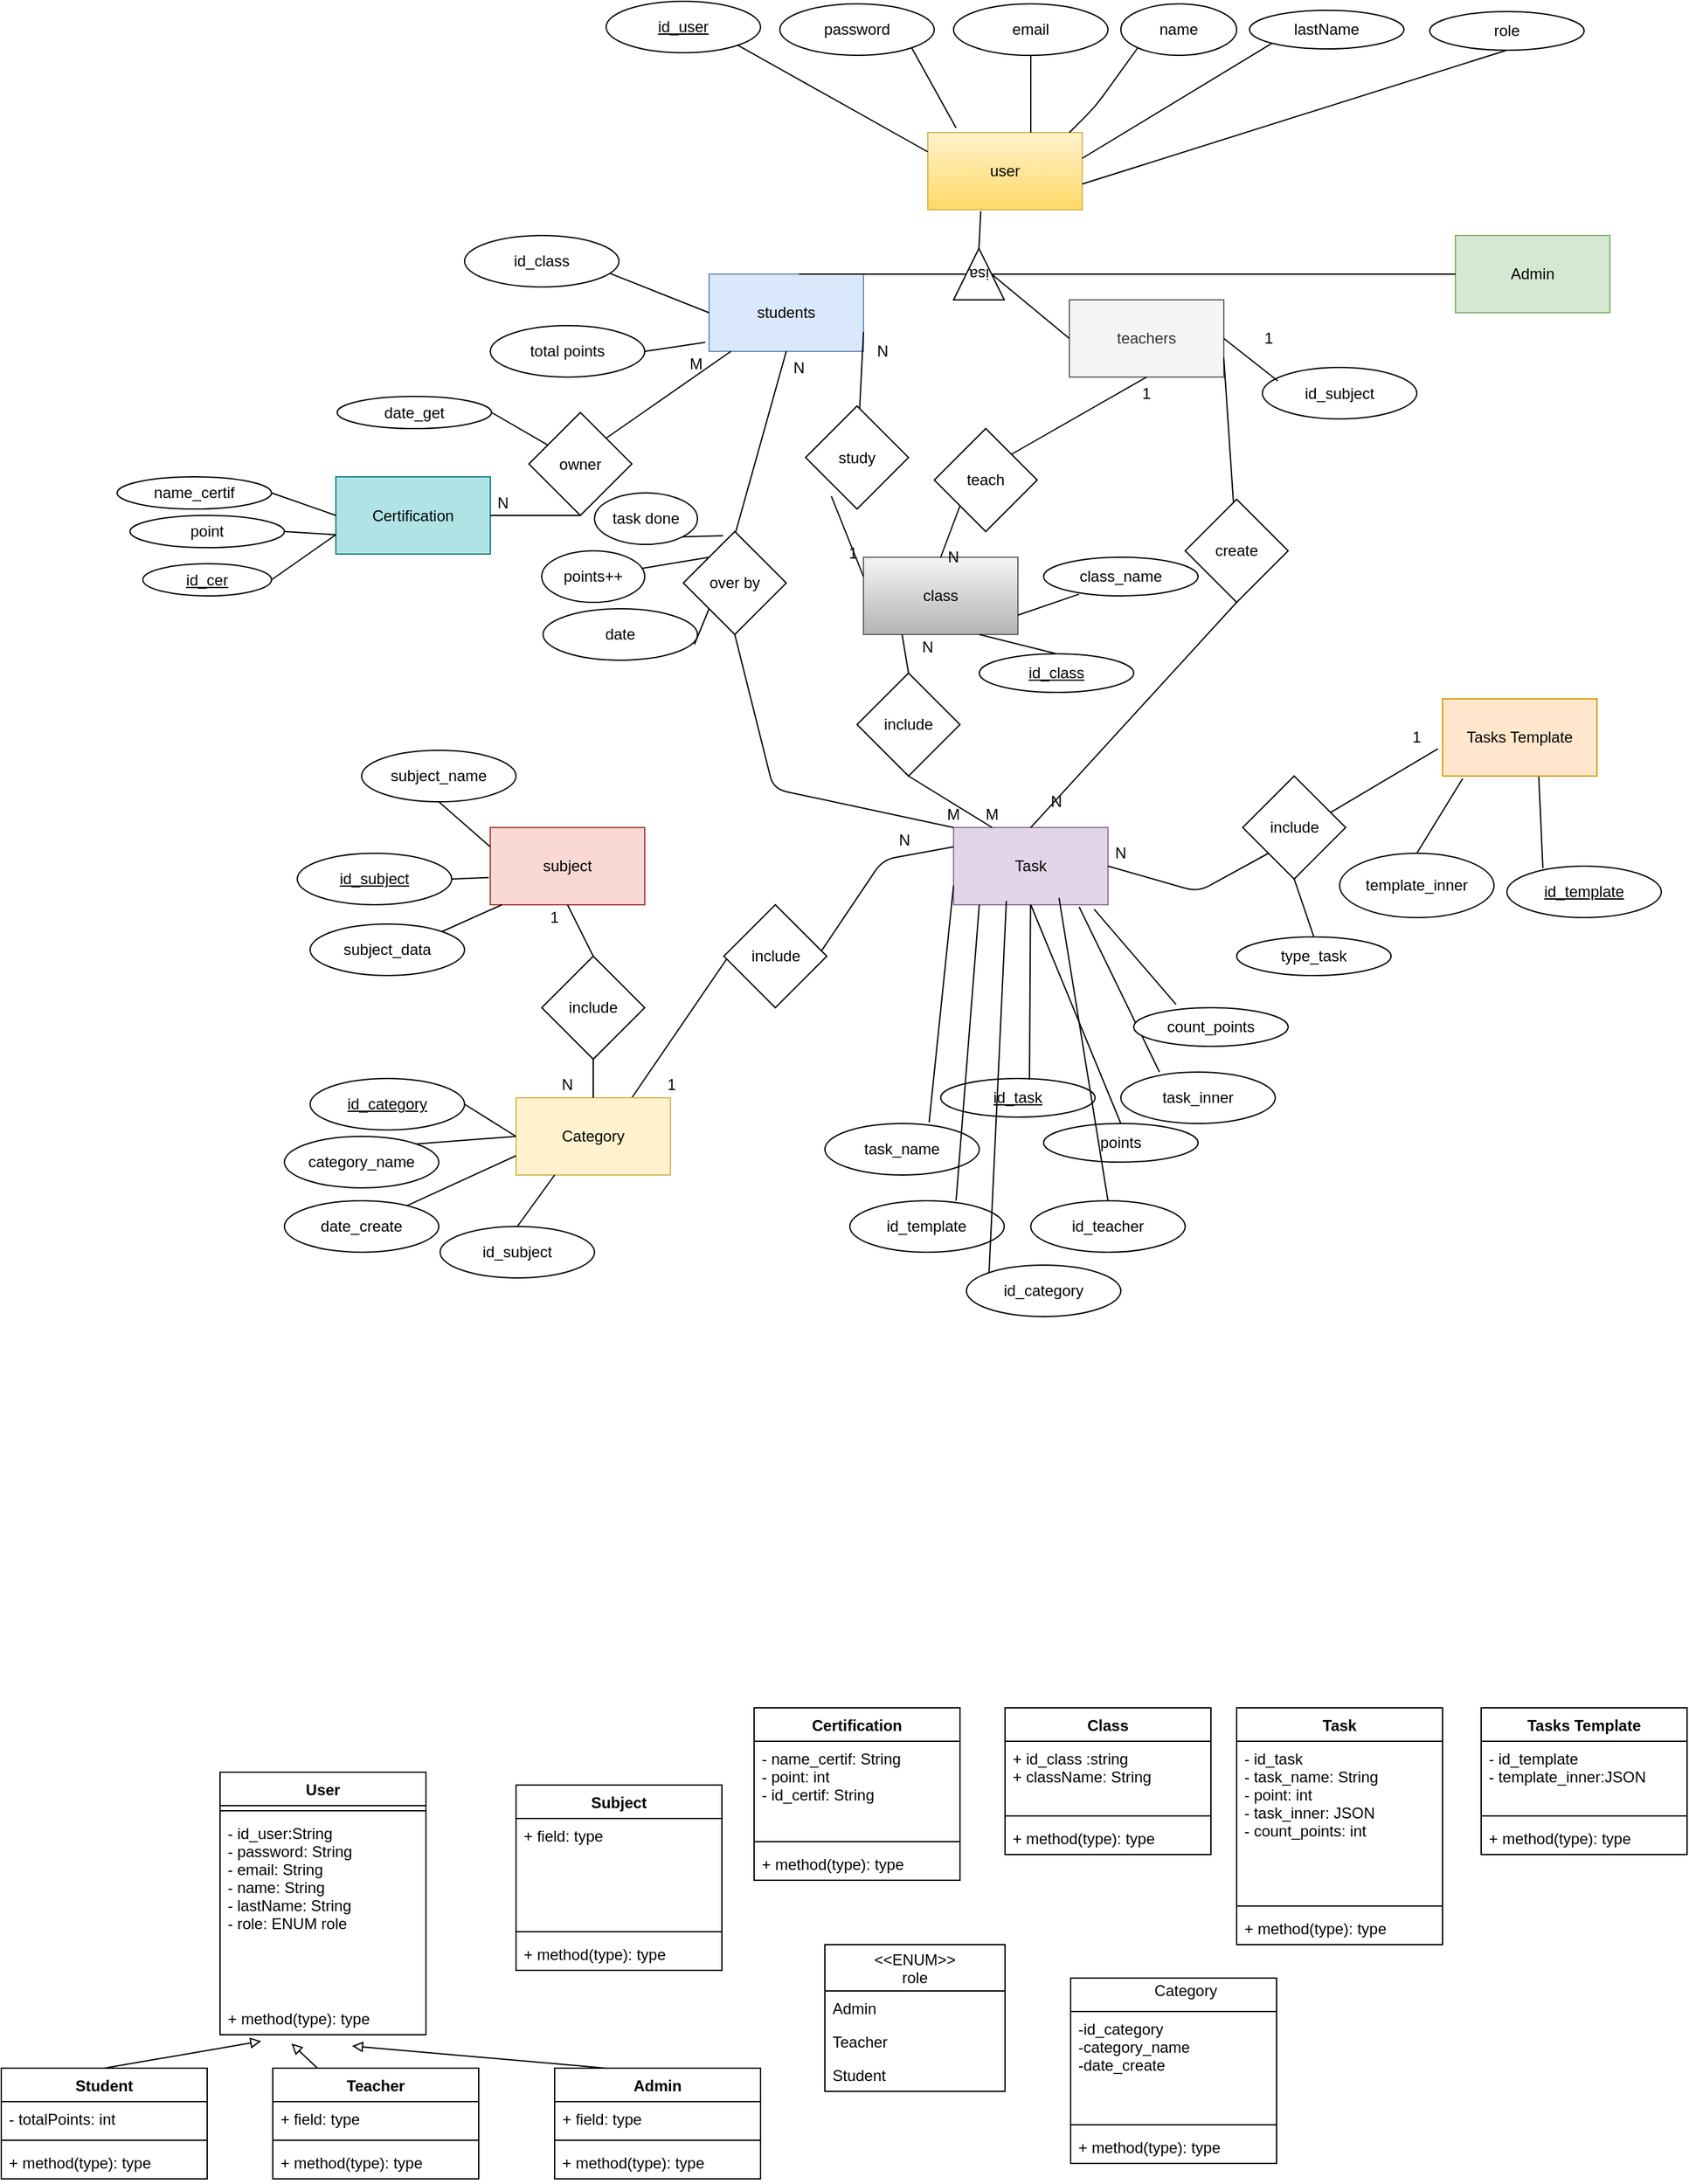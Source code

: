 <mxfile version="13.9.9" type="device"><diagram id="citroUXU-4qU1QGH6VNC" name="Page-1"><mxGraphModel dx="3066" dy="2196" grid="1" gridSize="10" guides="1" tooltips="1" connect="1" arrows="1" fold="1" page="1" pageScale="1" pageWidth="850" pageHeight="1100" math="0" shadow="0"><root><mxCell id="0"/><mxCell id="1" parent="0"/><mxCell id="E-Z7uhnKC5ZNdKr7z4lT-2" value="students" style="rounded=0;whiteSpace=wrap;html=1;fillColor=#dae8fc;strokeColor=#6c8ebf;" parent="1" vertex="1"><mxGeometry x="310" y="170" width="120" height="60" as="geometry"/></mxCell><mxCell id="E-Z7uhnKC5ZNdKr7z4lT-3" value="teachers" style="rounded=0;whiteSpace=wrap;html=1;fillColor=#f5f5f5;strokeColor=#666666;fontColor=#333333;" parent="1" vertex="1"><mxGeometry x="590" y="190" width="120" height="60" as="geometry"/></mxCell><mxCell id="E-Z7uhnKC5ZNdKr7z4lT-5" value="&lt;p style=&quot;margin: 0in ; font-family: &amp;#34;calibri&amp;#34; ; font-size: 12.0pt&quot;&gt;&lt;br&gt;&lt;/p&gt;" style="text;whiteSpace=wrap;html=1;" parent="1" vertex="1"><mxGeometry x="51" y="110" width="90" height="30" as="geometry"/></mxCell><mxCell id="E-Z7uhnKC5ZNdKr7z4lT-6" value="id_user" style="ellipse;whiteSpace=wrap;html=1;fontStyle=4;verticalAlign=middle;" parent="1" vertex="1"><mxGeometry x="230" y="-42" width="120" height="40" as="geometry"/></mxCell><mxCell id="E-Z7uhnKC5ZNdKr7z4lT-7" value="password" style="ellipse;whiteSpace=wrap;html=1;" parent="1" vertex="1"><mxGeometry x="365" y="-40" width="120" height="40" as="geometry"/></mxCell><mxCell id="E-Z7uhnKC5ZNdKr7z4lT-8" value="email" style="ellipse;whiteSpace=wrap;html=1;" parent="1" vertex="1"><mxGeometry x="500" y="-40" width="120" height="40" as="geometry"/></mxCell><mxCell id="E-Z7uhnKC5ZNdKr7z4lT-10" value="lastName" style="ellipse;whiteSpace=wrap;html=1;" parent="1" vertex="1"><mxGeometry x="730" y="-35" width="120" height="30" as="geometry"/></mxCell><mxCell id="E-Z7uhnKC5ZNdKr7z4lT-11" value="name" style="ellipse;whiteSpace=wrap;html=1;" parent="1" vertex="1"><mxGeometry x="630" y="-40" width="90" height="40" as="geometry"/></mxCell><mxCell id="E-Z7uhnKC5ZNdKr7z4lT-18" value="user" style="rounded=0;whiteSpace=wrap;html=1;gradientColor=#ffd966;fillColor=#fff2cc;strokeColor=#d6b656;" parent="1" vertex="1"><mxGeometry x="480" y="60" width="120" height="60" as="geometry"/></mxCell><mxCell id="E-Z7uhnKC5ZNdKr7z4lT-19" value="isa" style="triangle;whiteSpace=wrap;html=1;rotation=-180;direction=south;" parent="1" vertex="1"><mxGeometry x="500" y="150" width="39.4" height="40" as="geometry"/></mxCell><mxCell id="E-Z7uhnKC5ZNdKr7z4lT-20" value="" style="endArrow=none;html=1;exitX=1;exitY=0.5;exitDx=0;exitDy=0;entryX=0.343;entryY=1.02;entryDx=0;entryDy=0;entryPerimeter=0;" parent="1" source="E-Z7uhnKC5ZNdKr7z4lT-19" target="E-Z7uhnKC5ZNdKr7z4lT-18" edge="1"><mxGeometry width="50" height="50" relative="1" as="geometry"><mxPoint x="340" y="90" as="sourcePoint"/><mxPoint x="510" y="130" as="targetPoint"/><Array as="points"/></mxGeometry></mxCell><mxCell id="E-Z7uhnKC5ZNdKr7z4lT-21" value="" style="endArrow=none;html=1;exitX=0.583;exitY=0;exitDx=0;exitDy=0;exitPerimeter=0;" parent="1" source="E-Z7uhnKC5ZNdKr7z4lT-2" target="E-Z7uhnKC5ZNdKr7z4lT-19" edge="1"><mxGeometry width="50" height="50" relative="1" as="geometry"><mxPoint x="260" y="130" as="sourcePoint"/><mxPoint x="430" y="50" as="targetPoint"/></mxGeometry></mxCell><mxCell id="E-Z7uhnKC5ZNdKr7z4lT-22" value="Task" style="rounded=0;whiteSpace=wrap;html=1;fillColor=#e1d5e7;strokeColor=#9673a6;" parent="1" vertex="1"><mxGeometry x="500" y="600" width="120" height="60" as="geometry"/></mxCell><mxCell id="E-Z7uhnKC5ZNdKr7z4lT-23" value="id_task&lt;span style=&quot;color: rgba(0 , 0 , 0 , 0) ; font-family: monospace ; font-size: 0px&quot;&gt;%3CmxGraphModel%3E%3Croot%3E%3CmxCell%20id%3D%220%22%2F%3E%3CmxCell%20id%3D%221%22%20parent%3D%220%22%2F%3E%3CmxCell%20id%3D%222%22%20value%3D%22id_student%22%20style%3D%22ellipse%3BwhiteSpace%3Dwrap%3Bhtml%3D1%3B%22%20vertex%3D%221%22%20parent%3D%221%22%3E%3CmxGeometry%20x%3D%2221%22%20y%3D%22120%22%20width%3D%22120%22%20height%3D%2240%22%20as%3D%22geometry%22%2F%3E%3C%2FmxCell%3E%3C%2Froot%3E%3C%2FmxGraphModel%3E&lt;/span&gt;&lt;span style=&quot;color: rgba(0 , 0 , 0 , 0) ; font-family: monospace ; font-size: 0px&quot;&gt;%3CmxGraphModel%3E%3Croot%3E%3CmxCell%20id%3D%220%22%2F%3E%3CmxCell%20id%3D%221%22%20parent%3D%220%22%2F%3E%3CmxCell%20id%3D%222%22%20value%3D%22id_student%22%20style%3D%22ellipse%3BwhiteSpace%3Dwrap%3Bhtml%3D1%3B%22%20vertex%3D%221%22%20parent%3D%221%22%3E%3CmxGeometry%20x%3D%2221%22%20y%3D%22120%22%20width%3D%22120%22%20height%3D%2240%22%20as%3D%22geometry%22%2F%3E%3C%2FmxCell%3E%3C%2Froot%3E%3C%2FmxGraphModel%3E&lt;/span&gt;&lt;span style=&quot;color: rgba(0 , 0 , 0 , 0) ; font-family: monospace ; font-size: 0px&quot;&gt;%3CmxGraphModel%3E%3Croot%3E%3CmxCell%20id%3D%220%22%2F%3E%3CmxCell%20id%3D%221%22%20parent%3D%220%22%2F%3E%3CmxCell%20id%3D%222%22%20value%3D%22id_student%22%20style%3D%22ellipse%3BwhiteSpace%3Dwrap%3Bhtml%3D1%3B%22%20vertex%3D%221%22%20parent%3D%221%22%3E%3CmxGeometry%20x%3D%2221%22%20y%3D%22120%22%20width%3D%22120%22%20height%3D%2240%22%20as%3D%22geometry%22%2F%3E%3C%2FmxCell%3E%3C%2Froot%3E%3C%2FmxGraphModel%3E&lt;/span&gt;" style="ellipse;whiteSpace=wrap;html=1;fontStyle=4" parent="1" vertex="1"><mxGeometry x="490" y="795" width="120" height="30" as="geometry"/></mxCell><mxCell id="E-Z7uhnKC5ZNdKr7z4lT-24" value="task_name" style="ellipse;whiteSpace=wrap;html=1;" parent="1" vertex="1"><mxGeometry x="400" y="830" width="120" height="40" as="geometry"/></mxCell><mxCell id="E-Z7uhnKC5ZNdKr7z4lT-25" value="task_inner" style="ellipse;whiteSpace=wrap;html=1;" parent="1" vertex="1"><mxGeometry x="630" y="790" width="120" height="40" as="geometry"/></mxCell><mxCell id="E-Z7uhnKC5ZNdKr7z4lT-27" value="Tasks Template" style="rounded=0;whiteSpace=wrap;html=1;fillColor=#ffe6cc;strokeColor=#d79b00;" parent="1" vertex="1"><mxGeometry x="880" y="500" width="120" height="60" as="geometry"/></mxCell><mxCell id="E-Z7uhnKC5ZNdKr7z4lT-28" value="id_template" style="ellipse;whiteSpace=wrap;html=1;fontStyle=4" parent="1" vertex="1"><mxGeometry x="930" y="630" width="120" height="40" as="geometry"/></mxCell><mxCell id="E-Z7uhnKC5ZNdKr7z4lT-36" value="template_inner" style="ellipse;whiteSpace=wrap;html=1;" parent="1" vertex="1"><mxGeometry x="800" y="620" width="120" height="50" as="geometry"/></mxCell><mxCell id="E-Z7uhnKC5ZNdKr7z4lT-39" value="subject" style="rounded=0;whiteSpace=wrap;html=1;fillColor=#fad9d5;strokeColor=#ae4132;" parent="1" vertex="1"><mxGeometry x="140" y="600" width="120" height="60" as="geometry"/></mxCell><mxCell id="E-Z7uhnKC5ZNdKr7z4lT-40" value="id_subject" style="ellipse;whiteSpace=wrap;html=1;fontStyle=4" parent="1" vertex="1"><mxGeometry x="-10" y="620" width="120" height="40" as="geometry"/></mxCell><mxCell id="E-Z7uhnKC5ZNdKr7z4lT-41" value="subject_name" style="ellipse;whiteSpace=wrap;html=1;" parent="1" vertex="1"><mxGeometry x="40" y="540" width="120" height="40" as="geometry"/></mxCell><mxCell id="E-Z7uhnKC5ZNdKr7z4lT-43" value="total points" style="ellipse;whiteSpace=wrap;html=1;" parent="1" vertex="1"><mxGeometry x="140" y="210" width="120" height="40" as="geometry"/></mxCell><mxCell id="E-Z7uhnKC5ZNdKr7z4lT-45" value="Admin" style="rounded=0;whiteSpace=wrap;html=1;fillColor=#d5e8d4;strokeColor=#82b366;" parent="1" vertex="1"><mxGeometry x="890" y="140" width="120" height="60" as="geometry"/></mxCell><mxCell id="E-Z7uhnKC5ZNdKr7z4lT-46" value="Certification" style="rounded=0;whiteSpace=wrap;html=1;fillColor=#b0e3e6;strokeColor=#0e8088;" parent="1" vertex="1"><mxGeometry x="20" y="327.5" width="120" height="60" as="geometry"/></mxCell><mxCell id="E-Z7uhnKC5ZNdKr7z4lT-65" value="class" style="rounded=0;whiteSpace=wrap;html=1;gradientColor=#b3b3b3;fillColor=#f5f5f5;strokeColor=#666666;" parent="1" vertex="1"><mxGeometry x="430" y="390" width="120" height="60" as="geometry"/></mxCell><mxCell id="E-Z7uhnKC5ZNdKr7z4lT-66" value="&lt;u&gt;id_class&lt;/u&gt;" style="ellipse;whiteSpace=wrap;html=1;" parent="1" vertex="1"><mxGeometry x="520" y="465" width="120" height="30" as="geometry"/></mxCell><mxCell id="E-Z7uhnKC5ZNdKr7z4lT-67" value="class_name" style="ellipse;whiteSpace=wrap;html=1;" parent="1" vertex="1"><mxGeometry x="570" y="390" width="120" height="30" as="geometry"/></mxCell><mxCell id="E-Z7uhnKC5ZNdKr7z4lT-68" value="type_task" style="ellipse;whiteSpace=wrap;html=1;" parent="1" vertex="1"><mxGeometry x="720" y="685" width="120" height="30" as="geometry"/></mxCell><mxCell id="HwCJJDgRmeyFAp9oeBn6-1" value="" style="endArrow=none;html=1;" parent="1" target="E-Z7uhnKC5ZNdKr7z4lT-8" edge="1"><mxGeometry width="50" height="50" relative="1" as="geometry"><mxPoint x="560" y="60" as="sourcePoint"/><mxPoint x="610" y="10" as="targetPoint"/></mxGeometry></mxCell><mxCell id="HwCJJDgRmeyFAp9oeBn6-2" value="" style="endArrow=none;html=1;entryX=0;entryY=0.25;entryDx=0;entryDy=0;exitX=1;exitY=1;exitDx=0;exitDy=0;" parent="1" source="E-Z7uhnKC5ZNdKr7z4lT-6" target="E-Z7uhnKC5ZNdKr7z4lT-18" edge="1"><mxGeometry width="50" height="50" relative="1" as="geometry"><mxPoint x="400" y="70" as="sourcePoint"/><mxPoint x="450" y="20" as="targetPoint"/></mxGeometry></mxCell><mxCell id="HwCJJDgRmeyFAp9oeBn6-4" value="" style="endArrow=none;html=1;entryX=0.183;entryY=-0.06;entryDx=0;entryDy=0;entryPerimeter=0;exitX=1;exitY=1;exitDx=0;exitDy=0;" parent="1" source="E-Z7uhnKC5ZNdKr7z4lT-7" target="E-Z7uhnKC5ZNdKr7z4lT-18" edge="1"><mxGeometry width="50" height="50" relative="1" as="geometry"><mxPoint x="450" y="50" as="sourcePoint"/><mxPoint x="500" as="targetPoint"/></mxGeometry></mxCell><mxCell id="HwCJJDgRmeyFAp9oeBn6-5" value="" style="endArrow=none;html=1;entryX=0;entryY=1;entryDx=0;entryDy=0;" parent="1" target="E-Z7uhnKC5ZNdKr7z4lT-11" edge="1"><mxGeometry width="50" height="50" relative="1" as="geometry"><mxPoint x="590" y="60" as="sourcePoint"/><mxPoint x="640" y="10" as="targetPoint"/><Array as="points"><mxPoint x="610" y="40"/></Array></mxGeometry></mxCell><mxCell id="HwCJJDgRmeyFAp9oeBn6-6" value="" style="endArrow=none;html=1;entryX=0;entryY=1;entryDx=0;entryDy=0;" parent="1" target="E-Z7uhnKC5ZNdKr7z4lT-10" edge="1"><mxGeometry width="50" height="50" relative="1" as="geometry"><mxPoint x="600" y="80" as="sourcePoint"/><mxPoint x="650" y="30" as="targetPoint"/></mxGeometry></mxCell><mxCell id="HwCJJDgRmeyFAp9oeBn6-14" value="" style="endArrow=none;html=1;entryX=0;entryY=0.5;entryDx=0;entryDy=0;exitX=0.5;exitY=1;exitDx=0;exitDy=0;" parent="1" source="E-Z7uhnKC5ZNdKr7z4lT-19" target="E-Z7uhnKC5ZNdKr7z4lT-3" edge="1"><mxGeometry width="50" height="50" relative="1" as="geometry"><mxPoint x="500" y="290" as="sourcePoint"/><mxPoint x="550" y="240" as="targetPoint"/></mxGeometry></mxCell><mxCell id="HwCJJDgRmeyFAp9oeBn6-18" value="" style="endArrow=none;html=1;exitX=1;exitY=0.5;exitDx=0;exitDy=0;" parent="1" source="E-Z7uhnKC5ZNdKr7z4lT-43" edge="1"><mxGeometry width="50" height="50" relative="1" as="geometry"><mxPoint x="500" y="290" as="sourcePoint"/><mxPoint x="307" y="223" as="targetPoint"/></mxGeometry></mxCell><mxCell id="HwCJJDgRmeyFAp9oeBn6-19" value="" style="endArrow=none;html=1;entryX=0.5;entryY=1;entryDx=0;entryDy=0;exitX=0;exitY=0;exitDx=0;exitDy=0;" parent="1" source="WtZ8xJoJMS5BIW2UHvJU-14" target="E-Z7uhnKC5ZNdKr7z4lT-3" edge="1"><mxGeometry width="50" height="50" relative="1" as="geometry"><mxPoint x="532.235" y="301.022" as="sourcePoint"/><mxPoint x="550" y="240" as="targetPoint"/></mxGeometry></mxCell><mxCell id="HwCJJDgRmeyFAp9oeBn6-20" value="" style="endArrow=none;html=1;exitX=0.5;exitY=0;exitDx=0;exitDy=0;entryX=1;entryY=1;entryDx=0;entryDy=0;" parent="1" source="E-Z7uhnKC5ZNdKr7z4lT-65" target="WtZ8xJoJMS5BIW2UHvJU-14" edge="1"><mxGeometry width="50" height="50" relative="1" as="geometry"><mxPoint x="630" y="370" as="sourcePoint"/><mxPoint x="526.687" y="346.177" as="targetPoint"/></mxGeometry></mxCell><mxCell id="HwCJJDgRmeyFAp9oeBn6-21" value="" style="endArrow=none;html=1;exitX=0.75;exitY=1;exitDx=0;exitDy=0;entryX=0.5;entryY=0;entryDx=0;entryDy=0;" parent="1" source="E-Z7uhnKC5ZNdKr7z4lT-65" target="E-Z7uhnKC5ZNdKr7z4lT-66" edge="1"><mxGeometry width="50" height="50" relative="1" as="geometry"><mxPoint x="735" y="400" as="sourcePoint"/><mxPoint x="770" y="370" as="targetPoint"/></mxGeometry></mxCell><mxCell id="HwCJJDgRmeyFAp9oeBn6-22" value="" style="endArrow=none;html=1;exitX=1;exitY=0.75;exitDx=0;exitDy=0;entryX=0.229;entryY=0.957;entryDx=0;entryDy=0;entryPerimeter=0;" parent="1" source="E-Z7uhnKC5ZNdKr7z4lT-65" target="E-Z7uhnKC5ZNdKr7z4lT-67" edge="1"><mxGeometry width="50" height="50" relative="1" as="geometry"><mxPoint x="720" y="490" as="sourcePoint"/><mxPoint x="580" y="420" as="targetPoint"/><Array as="points"/></mxGeometry></mxCell><mxCell id="HwCJJDgRmeyFAp9oeBn6-25" value="" style="endArrow=none;html=1;entryX=0;entryY=0.25;entryDx=0;entryDy=0;exitX=0.25;exitY=0.875;exitDx=0;exitDy=0;exitPerimeter=0;" parent="1" source="WtZ8xJoJMS5BIW2UHvJU-11" target="E-Z7uhnKC5ZNdKr7z4lT-65" edge="1"><mxGeometry width="50" height="50" relative="1" as="geometry"><mxPoint x="422.5" y="357.5" as="sourcePoint"/><mxPoint x="550" y="340" as="targetPoint"/></mxGeometry></mxCell><mxCell id="HwCJJDgRmeyFAp9oeBn6-26" value="" style="endArrow=none;html=1;entryX=0.52;entryY=0.128;entryDx=0;entryDy=0;entryPerimeter=0;exitX=1;exitY=0.75;exitDx=0;exitDy=0;" parent="1" source="E-Z7uhnKC5ZNdKr7z4lT-2" target="WtZ8xJoJMS5BIW2UHvJU-11" edge="1"><mxGeometry width="50" height="50" relative="1" as="geometry"><mxPoint x="500" y="390" as="sourcePoint"/><mxPoint x="389.32" y="332.23" as="targetPoint"/><Array as="points"/></mxGeometry></mxCell><mxCell id="HwCJJDgRmeyFAp9oeBn6-29" value="" style="endArrow=none;html=1;entryX=0;entryY=0.5;entryDx=0;entryDy=0;" parent="1" source="E-Z7uhnKC5ZNdKr7z4lT-19" target="E-Z7uhnKC5ZNdKr7z4lT-45" edge="1"><mxGeometry width="50" height="50" relative="1" as="geometry"><mxPoint x="650" y="170" as="sourcePoint"/><mxPoint x="700" y="120" as="targetPoint"/></mxGeometry></mxCell><mxCell id="HwCJJDgRmeyFAp9oeBn6-33" value="" style="endArrow=none;html=1;entryX=0.13;entryY=1.033;entryDx=0;entryDy=0;entryPerimeter=0;exitX=0.5;exitY=0;exitDx=0;exitDy=0;" parent="1" source="E-Z7uhnKC5ZNdKr7z4lT-36" target="E-Z7uhnKC5ZNdKr7z4lT-27" edge="1"><mxGeometry width="50" height="50" relative="1" as="geometry"><mxPoint x="820" y="620" as="sourcePoint"/><mxPoint x="870" y="570" as="targetPoint"/><Array as="points"/></mxGeometry></mxCell><mxCell id="HwCJJDgRmeyFAp9oeBn6-34" value="" style="endArrow=none;html=1;exitX=0.233;exitY=0.04;exitDx=0;exitDy=0;exitPerimeter=0;entryX=0.623;entryY=1.007;entryDx=0;entryDy=0;entryPerimeter=0;" parent="1" source="E-Z7uhnKC5ZNdKr7z4lT-28" target="E-Z7uhnKC5ZNdKr7z4lT-27" edge="1"><mxGeometry width="50" height="50" relative="1" as="geometry"><mxPoint x="960" y="630" as="sourcePoint"/><mxPoint x="1010" y="580" as="targetPoint"/><Array as="points"/></mxGeometry></mxCell><mxCell id="HwCJJDgRmeyFAp9oeBn6-36" value="" style="endArrow=none;html=1;entryX=0;entryY=1;entryDx=0;entryDy=0;exitX=1;exitY=0.5;exitDx=0;exitDy=0;" parent="1" source="E-Z7uhnKC5ZNdKr7z4lT-22" target="WtZ8xJoJMS5BIW2UHvJU-17" edge="1"><mxGeometry width="50" height="50" relative="1" as="geometry"><mxPoint x="520" y="490" as="sourcePoint"/><mxPoint x="745" y="600" as="targetPoint"/><Array as="points"><mxPoint x="690" y="650"/></Array></mxGeometry></mxCell><mxCell id="HwCJJDgRmeyFAp9oeBn6-37" value="" style="endArrow=none;html=1;entryX=-0.03;entryY=0.647;entryDx=0;entryDy=0;entryPerimeter=0;exitX=0.856;exitY=0.353;exitDx=0;exitDy=0;exitPerimeter=0;" parent="1" source="WtZ8xJoJMS5BIW2UHvJU-17" target="E-Z7uhnKC5ZNdKr7z4lT-27" edge="1"><mxGeometry width="50" height="50" relative="1" as="geometry"><mxPoint x="790" y="600" as="sourcePoint"/><mxPoint x="840" y="490" as="targetPoint"/></mxGeometry></mxCell><mxCell id="HwCJJDgRmeyFAp9oeBn6-38" value="" style="endArrow=none;html=1;entryX=0;entryY=0.75;entryDx=0;entryDy=0;exitX=0.675;exitY=-0.02;exitDx=0;exitDy=0;exitPerimeter=0;" parent="1" source="E-Z7uhnKC5ZNdKr7z4lT-24" target="E-Z7uhnKC5ZNdKr7z4lT-22" edge="1"><mxGeometry width="50" height="50" relative="1" as="geometry"><mxPoint x="440" y="610" as="sourcePoint"/><mxPoint x="490" y="560" as="targetPoint"/></mxGeometry></mxCell><mxCell id="HwCJJDgRmeyFAp9oeBn6-39" value="" style="endArrow=none;html=1;exitX=0.575;exitY=0.033;exitDx=0;exitDy=0;exitPerimeter=0;" parent="1" source="E-Z7uhnKC5ZNdKr7z4lT-23" target="E-Z7uhnKC5ZNdKr7z4lT-22" edge="1"><mxGeometry width="50" height="50" relative="1" as="geometry"><mxPoint x="520" y="490" as="sourcePoint"/><mxPoint x="548" y="630" as="targetPoint"/><Array as="points"/></mxGeometry></mxCell><mxCell id="HwCJJDgRmeyFAp9oeBn6-40" value="" style="endArrow=none;html=1;entryX=0.91;entryY=1.057;entryDx=0;entryDy=0;entryPerimeter=0;exitX=0.274;exitY=-0.084;exitDx=0;exitDy=0;exitPerimeter=0;" parent="1" source="Fzkybpw-dfH8qvvgGlZj-4" target="E-Z7uhnKC5ZNdKr7z4lT-22" edge="1"><mxGeometry width="50" height="50" relative="1" as="geometry"><mxPoint x="660" y="730" as="sourcePoint"/><mxPoint x="500" y="510" as="targetPoint"/></mxGeometry></mxCell><mxCell id="HwCJJDgRmeyFAp9oeBn6-42" value="" style="endArrow=none;html=1;exitX=0.25;exitY=0;exitDx=0;exitDy=0;exitPerimeter=0;entryX=0.813;entryY=1.027;entryDx=0;entryDy=0;entryPerimeter=0;" parent="1" source="E-Z7uhnKC5ZNdKr7z4lT-25" target="E-Z7uhnKC5ZNdKr7z4lT-22" edge="1"><mxGeometry width="50" height="50" relative="1" as="geometry"><mxPoint x="609.4" y="640" as="sourcePoint"/><mxPoint x="659.4" y="590" as="targetPoint"/></mxGeometry></mxCell><mxCell id="HwCJJDgRmeyFAp9oeBn6-43" value="" style="endArrow=none;html=1;exitX=0.5;exitY=1;exitDx=0;exitDy=0;entryX=0;entryY=0.25;entryDx=0;entryDy=0;" parent="1" source="E-Z7uhnKC5ZNdKr7z4lT-41" target="E-Z7uhnKC5ZNdKr7z4lT-39" edge="1"><mxGeometry width="50" height="50" relative="1" as="geometry"><mxPoint x="171" y="585" as="sourcePoint"/><mxPoint x="221" y="535" as="targetPoint"/></mxGeometry></mxCell><mxCell id="HwCJJDgRmeyFAp9oeBn6-44" value="" style="endArrow=none;html=1;entryX=-0.01;entryY=0.647;entryDx=0;entryDy=0;entryPerimeter=0;exitX=1;exitY=0.5;exitDx=0;exitDy=0;" parent="1" source="E-Z7uhnKC5ZNdKr7z4lT-40" target="E-Z7uhnKC5ZNdKr7z4lT-39" edge="1"><mxGeometry width="50" height="50" relative="1" as="geometry"><mxPoint x="120" y="710" as="sourcePoint"/><mxPoint x="170" y="660" as="targetPoint"/></mxGeometry></mxCell><mxCell id="HwCJJDgRmeyFAp9oeBn6-46" value="" style="endArrow=none;html=1;entryX=0;entryY=0.25;entryDx=0;entryDy=0;exitX=0.915;exitY=0.498;exitDx=0;exitDy=0;exitPerimeter=0;" parent="1" source="WtZ8xJoJMS5BIW2UHvJU-16" target="E-Z7uhnKC5ZNdKr7z4lT-22" edge="1"><mxGeometry width="50" height="50" relative="1" as="geometry"><mxPoint x="390" y="625" as="sourcePoint"/><mxPoint x="475" y="605" as="targetPoint"/><Array as="points"><mxPoint x="445" y="625"/></Array></mxGeometry></mxCell><mxCell id="HwCJJDgRmeyFAp9oeBn6-47" value="" style="endArrow=none;html=1;entryX=0.095;entryY=0.428;entryDx=0;entryDy=0;exitX=0.75;exitY=0;exitDx=0;exitDy=0;entryPerimeter=0;" parent="1" source="Fzkybpw-dfH8qvvgGlZj-6" target="WtZ8xJoJMS5BIW2UHvJU-16" edge="1"><mxGeometry width="50" height="50" relative="1" as="geometry"><mxPoint x="291" y="640" as="sourcePoint"/><mxPoint x="335" y="625" as="targetPoint"/></mxGeometry></mxCell><mxCell id="HwCJJDgRmeyFAp9oeBn6-49" value="" style="endArrow=none;html=1;entryX=0.5;entryY=1;entryDx=0;entryDy=0;exitX=0.48;exitY=0.108;exitDx=0;exitDy=0;exitPerimeter=0;" parent="1" source="WtZ8xJoJMS5BIW2UHvJU-21" target="E-Z7uhnKC5ZNdKr7z4lT-2" edge="1"><mxGeometry width="50" height="50" relative="1" as="geometry"><mxPoint x="270" y="370" as="sourcePoint"/><mxPoint x="460" y="440" as="targetPoint"/><Array as="points"/></mxGeometry></mxCell><mxCell id="HwCJJDgRmeyFAp9oeBn6-50" value="" style="endArrow=none;html=1;exitX=0.5;exitY=1;exitDx=0;exitDy=0;entryX=0;entryY=0;entryDx=0;entryDy=0;" parent="1" source="WtZ8xJoJMS5BIW2UHvJU-21" target="E-Z7uhnKC5ZNdKr7z4lT-22" edge="1"><mxGeometry width="50" height="50" relative="1" as="geometry"><mxPoint x="270" y="410" as="sourcePoint"/><mxPoint x="460" y="440" as="targetPoint"/><Array as="points"><mxPoint x="360" y="570"/></Array></mxGeometry></mxCell><mxCell id="HwCJJDgRmeyFAp9oeBn6-55" value="points" style="ellipse;whiteSpace=wrap;html=1;" parent="1" vertex="1"><mxGeometry x="570" y="830" width="120" height="30" as="geometry"/></mxCell><mxCell id="HwCJJDgRmeyFAp9oeBn6-56" value="" style="endArrow=none;html=1;entryX=0.5;entryY=1;entryDx=0;entryDy=0;exitX=0.5;exitY=0;exitDx=0;exitDy=0;" parent="1" source="HwCJJDgRmeyFAp9oeBn6-55" target="E-Z7uhnKC5ZNdKr7z4lT-22" edge="1"><mxGeometry width="50" height="50" relative="1" as="geometry"><mxPoint x="525" y="745" as="sourcePoint"/><mxPoint x="575" y="695" as="targetPoint"/></mxGeometry></mxCell><mxCell id="HwCJJDgRmeyFAp9oeBn6-60" value="id_cer" style="ellipse;whiteSpace=wrap;html=1;fontStyle=4" parent="1" vertex="1"><mxGeometry x="-130" y="395" width="100" height="25" as="geometry"/></mxCell><mxCell id="HwCJJDgRmeyFAp9oeBn6-61" value="" style="endArrow=none;html=1;entryX=0;entryY=0.75;entryDx=0;entryDy=0;exitX=1;exitY=0.5;exitDx=0;exitDy=0;" parent="1" source="HwCJJDgRmeyFAp9oeBn6-60" target="E-Z7uhnKC5ZNdKr7z4lT-46" edge="1"><mxGeometry width="50" height="50" relative="1" as="geometry"><mxPoint x="100" y="930" as="sourcePoint"/><mxPoint x="150" y="880" as="targetPoint"/></mxGeometry></mxCell><mxCell id="WtZ8xJoJMS5BIW2UHvJU-11" value="study" style="rhombus;whiteSpace=wrap;html=1;" parent="1" vertex="1"><mxGeometry x="385" y="272.5" width="80" height="80" as="geometry"/></mxCell><mxCell id="WtZ8xJoJMS5BIW2UHvJU-14" value="teach" style="rhombus;whiteSpace=wrap;html=1;direction=south;" parent="1" vertex="1"><mxGeometry x="485" y="290" width="80" height="80" as="geometry"/></mxCell><mxCell id="WtZ8xJoJMS5BIW2UHvJU-16" value="include" style="rhombus;whiteSpace=wrap;html=1;" parent="1" vertex="1"><mxGeometry x="321.5" y="660" width="80" height="80" as="geometry"/></mxCell><mxCell id="WtZ8xJoJMS5BIW2UHvJU-17" value="include" style="rhombus;whiteSpace=wrap;html=1;" parent="1" vertex="1"><mxGeometry x="724.7" y="560" width="80" height="80" as="geometry"/></mxCell><mxCell id="WtZ8xJoJMS5BIW2UHvJU-21" value="over by" style="rhombus;whiteSpace=wrap;html=1;" parent="1" vertex="1"><mxGeometry x="290" y="370" width="80" height="80" as="geometry"/></mxCell><mxCell id="WtZ8xJoJMS5BIW2UHvJU-26" value="points++&lt;br&gt;" style="ellipse;whiteSpace=wrap;html=1;" parent="1" vertex="1"><mxGeometry x="180" y="385" width="80" height="40" as="geometry"/></mxCell><mxCell id="WtZ8xJoJMS5BIW2UHvJU-30" value="" style="endArrow=none;html=1;entryX=0;entryY=0;entryDx=0;entryDy=0;" parent="1" source="WtZ8xJoJMS5BIW2UHvJU-26" target="WtZ8xJoJMS5BIW2UHvJU-21" edge="1"><mxGeometry width="50" height="50" relative="1" as="geometry"><mxPoint x="470" y="530" as="sourcePoint"/><mxPoint x="520" y="480" as="targetPoint"/></mxGeometry></mxCell><mxCell id="3L9MautA1v2ThFq_1T-O-6" value="role" style="ellipse;whiteSpace=wrap;html=1;" parent="1" vertex="1"><mxGeometry x="870" y="-34" width="120" height="30" as="geometry"/></mxCell><mxCell id="3L9MautA1v2ThFq_1T-O-7" value="" style="endArrow=none;html=1;entryX=0.5;entryY=1;entryDx=0;entryDy=0;" parent="1" target="3L9MautA1v2ThFq_1T-O-6" edge="1"><mxGeometry width="50" height="50" relative="1" as="geometry"><mxPoint x="600" y="100" as="sourcePoint"/><mxPoint x="920" as="targetPoint"/></mxGeometry></mxCell><mxCell id="3L9MautA1v2ThFq_1T-O-9" value="owner" style="rhombus;whiteSpace=wrap;html=1;" parent="1" vertex="1"><mxGeometry x="170" y="277.5" width="80" height="80" as="geometry"/></mxCell><mxCell id="3L9MautA1v2ThFq_1T-O-10" value="" style="endArrow=none;html=1;exitX=1;exitY=0.5;exitDx=0;exitDy=0;entryX=0.5;entryY=1;entryDx=0;entryDy=0;" parent="1" source="E-Z7uhnKC5ZNdKr7z4lT-46" target="3L9MautA1v2ThFq_1T-O-9" edge="1"><mxGeometry width="50" height="50" relative="1" as="geometry"><mxPoint x="200" y="470" as="sourcePoint"/><mxPoint x="250" y="420" as="targetPoint"/></mxGeometry></mxCell><mxCell id="3L9MautA1v2ThFq_1T-O-11" value="" style="endArrow=none;html=1;exitX=1;exitY=0;exitDx=0;exitDy=0;" parent="1" source="3L9MautA1v2ThFq_1T-O-9" edge="1"><mxGeometry width="50" height="50" relative="1" as="geometry"><mxPoint x="200" y="470" as="sourcePoint"/><mxPoint x="327" y="230" as="targetPoint"/></mxGeometry></mxCell><mxCell id="3L9MautA1v2ThFq_1T-O-12" value="date_get" style="ellipse;whiteSpace=wrap;html=1;" parent="1" vertex="1"><mxGeometry x="21" y="265" width="120" height="25" as="geometry"/></mxCell><mxCell id="3L9MautA1v2ThFq_1T-O-14" value="name_certif" style="ellipse;whiteSpace=wrap;html=1;" parent="1" vertex="1"><mxGeometry x="-150" y="327.5" width="120" height="25" as="geometry"/></mxCell><mxCell id="3L9MautA1v2ThFq_1T-O-15" value="" style="endArrow=none;html=1;exitX=1;exitY=0.5;exitDx=0;exitDy=0;" parent="1" source="3L9MautA1v2ThFq_1T-O-12" target="3L9MautA1v2ThFq_1T-O-9" edge="1"><mxGeometry width="50" height="50" relative="1" as="geometry"><mxPoint x="420" y="470" as="sourcePoint"/><mxPoint x="470" y="420" as="targetPoint"/></mxGeometry></mxCell><mxCell id="3L9MautA1v2ThFq_1T-O-16" value="" style="endArrow=none;html=1;exitX=1;exitY=0.5;exitDx=0;exitDy=0;entryX=0;entryY=0.5;entryDx=0;entryDy=0;" parent="1" source="3L9MautA1v2ThFq_1T-O-14" target="E-Z7uhnKC5ZNdKr7z4lT-46" edge="1"><mxGeometry width="50" height="50" relative="1" as="geometry"><mxPoint x="420" y="470" as="sourcePoint"/><mxPoint x="10" y="370" as="targetPoint"/></mxGeometry></mxCell><mxCell id="3L9MautA1v2ThFq_1T-O-18" value="N" style="text;html=1;strokeColor=none;fillColor=none;align=center;verticalAlign=middle;whiteSpace=wrap;rounded=0;" parent="1" vertex="1"><mxGeometry x="130" y="337.5" width="40" height="20" as="geometry"/></mxCell><mxCell id="3L9MautA1v2ThFq_1T-O-19" value="M" style="text;html=1;strokeColor=none;fillColor=none;align=center;verticalAlign=middle;whiteSpace=wrap;rounded=0;" parent="1" vertex="1"><mxGeometry x="280" y="230" width="40" height="20" as="geometry"/></mxCell><mxCell id="3L9MautA1v2ThFq_1T-O-20" value="N" style="text;html=1;strokeColor=none;fillColor=none;align=center;verticalAlign=middle;whiteSpace=wrap;rounded=0;" parent="1" vertex="1"><mxGeometry x="425" y="220" width="40" height="20" as="geometry"/></mxCell><mxCell id="3L9MautA1v2ThFq_1T-O-22" value="1" style="text;html=1;strokeColor=none;fillColor=none;align=center;verticalAlign=middle;whiteSpace=wrap;rounded=0;" parent="1" vertex="1"><mxGeometry x="401.5" y="377" width="40" height="20" as="geometry"/></mxCell><mxCell id="3L9MautA1v2ThFq_1T-O-23" value="1" style="text;html=1;strokeColor=none;fillColor=none;align=center;verticalAlign=middle;whiteSpace=wrap;rounded=0;" parent="1" vertex="1"><mxGeometry x="630" y="252.5" width="40" height="20" as="geometry"/></mxCell><mxCell id="3L9MautA1v2ThFq_1T-O-24" value="N" style="text;html=1;strokeColor=none;fillColor=none;align=center;verticalAlign=middle;whiteSpace=wrap;rounded=0;" parent="1" vertex="1"><mxGeometry x="480" y="380" width="40" height="20" as="geometry"/></mxCell><mxCell id="3L9MautA1v2ThFq_1T-O-25" value="N" style="text;html=1;strokeColor=none;fillColor=none;align=center;verticalAlign=middle;whiteSpace=wrap;rounded=0;" parent="1" vertex="1"><mxGeometry x="560" y="570" width="40" height="20" as="geometry"/></mxCell><mxCell id="3L9MautA1v2ThFq_1T-O-27" value="N" style="text;html=1;strokeColor=none;fillColor=none;align=center;verticalAlign=middle;whiteSpace=wrap;rounded=0;" parent="1" vertex="1"><mxGeometry x="610" y="610" width="40" height="20" as="geometry"/></mxCell><mxCell id="3L9MautA1v2ThFq_1T-O-28" value="1" style="text;html=1;strokeColor=none;fillColor=none;align=center;verticalAlign=middle;whiteSpace=wrap;rounded=0;" parent="1" vertex="1"><mxGeometry x="840" y="520" width="40" height="20" as="geometry"/></mxCell><mxCell id="3L9MautA1v2ThFq_1T-O-29" value="1" style="text;html=1;strokeColor=none;fillColor=none;align=center;verticalAlign=middle;whiteSpace=wrap;rounded=0;" parent="1" vertex="1"><mxGeometry x="261" y="790" width="40" height="20" as="geometry"/></mxCell><mxCell id="3L9MautA1v2ThFq_1T-O-30" value="N" style="text;html=1;strokeColor=none;fillColor=none;align=center;verticalAlign=middle;whiteSpace=wrap;rounded=0;" parent="1" vertex="1"><mxGeometry x="441.5" y="600" width="40" height="20" as="geometry"/></mxCell><mxCell id="3L9MautA1v2ThFq_1T-O-32" value="N" style="text;html=1;strokeColor=none;fillColor=none;align=center;verticalAlign=middle;whiteSpace=wrap;rounded=0;" parent="1" vertex="1"><mxGeometry x="360" y="232.5" width="40" height="20" as="geometry"/></mxCell><mxCell id="3L9MautA1v2ThFq_1T-O-36" value="M" style="text;html=1;strokeColor=none;fillColor=none;align=center;verticalAlign=middle;whiteSpace=wrap;rounded=0;" parent="1" vertex="1"><mxGeometry x="480" y="580" width="40" height="20" as="geometry"/></mxCell><mxCell id="3L9MautA1v2ThFq_1T-O-40" value="date" style="ellipse;whiteSpace=wrap;html=1;" parent="1" vertex="1"><mxGeometry x="181" y="430" width="120" height="40" as="geometry"/></mxCell><mxCell id="3L9MautA1v2ThFq_1T-O-41" value="" style="endArrow=none;html=1;exitX=0.98;exitY=0.695;exitDx=0;exitDy=0;exitPerimeter=0;entryX=0;entryY=1;entryDx=0;entryDy=0;" parent="1" source="3L9MautA1v2ThFq_1T-O-40" target="WtZ8xJoJMS5BIW2UHvJU-21" edge="1"><mxGeometry width="50" height="50" relative="1" as="geometry"><mxPoint x="300" y="500" as="sourcePoint"/><mxPoint x="350" y="450" as="targetPoint"/></mxGeometry></mxCell><mxCell id="ouN1reFydv8q3NYNyu_f-1" value="point" style="ellipse;whiteSpace=wrap;html=1;" parent="1" vertex="1"><mxGeometry x="-140" y="357.5" width="120" height="25" as="geometry"/></mxCell><mxCell id="ouN1reFydv8q3NYNyu_f-2" value="" style="endArrow=none;html=1;exitX=1;exitY=0.5;exitDx=0;exitDy=0;entryX=0;entryY=0.75;entryDx=0;entryDy=0;" parent="1" source="ouN1reFydv8q3NYNyu_f-1" target="E-Z7uhnKC5ZNdKr7z4lT-46" edge="1"><mxGeometry width="50" height="50" relative="1" as="geometry"><mxPoint x="-20" y="350" as="sourcePoint"/><mxPoint x="30" y="367.5" as="targetPoint"/></mxGeometry></mxCell><mxCell id="ouN1reFydv8q3NYNyu_f-4" value="" style="endArrow=none;html=1;exitX=1;exitY=0;exitDx=0;exitDy=0;" parent="1" source="Fzkybpw-dfH8qvvgGlZj-22" edge="1"><mxGeometry width="50" height="50" relative="1" as="geometry"><mxPoint x="124.84" y="680.8" as="sourcePoint"/><mxPoint x="149" y="660" as="targetPoint"/></mxGeometry></mxCell><mxCell id="ouN1reFydv8q3NYNyu_f-5" value="" style="endArrow=none;html=1;entryX=1;entryY=0.75;entryDx=0;entryDy=0;" parent="1" source="ouN1reFydv8q3NYNyu_f-6" target="E-Z7uhnKC5ZNdKr7z4lT-3" edge="1"><mxGeometry width="50" height="50" relative="1" as="geometry"><mxPoint x="950" y="290" as="sourcePoint"/><mxPoint x="905.6" y="571.98" as="targetPoint"/><Array as="points"/></mxGeometry></mxCell><mxCell id="ouN1reFydv8q3NYNyu_f-6" value="create" style="rhombus;whiteSpace=wrap;html=1;" parent="1" vertex="1"><mxGeometry x="680" y="345" width="80" height="80" as="geometry"/></mxCell><mxCell id="ouN1reFydv8q3NYNyu_f-7" value="" style="endArrow=none;html=1;entryX=0.5;entryY=1;entryDx=0;entryDy=0;exitX=0.5;exitY=0;exitDx=0;exitDy=0;" parent="1" source="E-Z7uhnKC5ZNdKr7z4lT-22" target="ouN1reFydv8q3NYNyu_f-6" edge="1"><mxGeometry width="50" height="50" relative="1" as="geometry"><mxPoint x="950" y="500" as="sourcePoint"/><mxPoint x="950.0" y="368.82" as="targetPoint"/><Array as="points"/></mxGeometry></mxCell><mxCell id="ouN1reFydv8q3NYNyu_f-8" value="1" style="text;html=1;strokeColor=none;fillColor=none;align=center;verticalAlign=middle;whiteSpace=wrap;rounded=0;" parent="1" vertex="1"><mxGeometry x="724.7" y="210" width="40" height="20" as="geometry"/></mxCell><mxCell id="K24zRtOoZntV-3_vi-3j-1" value="User" style="swimlane;fontStyle=1;align=center;verticalAlign=top;childLayout=stackLayout;horizontal=1;startSize=26;horizontalStack=0;resizeParent=1;resizeParentMax=0;resizeLast=0;collapsible=1;marginBottom=0;" parent="1" vertex="1"><mxGeometry x="-70" y="1334" width="160" height="204" as="geometry"/></mxCell><mxCell id="K24zRtOoZntV-3_vi-3j-3" value="" style="line;strokeWidth=1;fillColor=none;align=left;verticalAlign=middle;spacingTop=-1;spacingLeft=3;spacingRight=3;rotatable=0;labelPosition=right;points=[];portConstraint=eastwest;" parent="K24zRtOoZntV-3_vi-3j-1" vertex="1"><mxGeometry y="26" width="160" height="8" as="geometry"/></mxCell><mxCell id="K24zRtOoZntV-3_vi-3j-2" value="- id_user:String&#10;- password: String&#10;- email: String&#10;- name: String&#10;- lastName: String&#10;- role: ENUM role" style="text;strokeColor=none;fillColor=none;align=left;verticalAlign=top;spacingLeft=4;spacingRight=4;overflow=hidden;rotatable=0;points=[[0,0.5],[1,0.5]];portConstraint=eastwest;" parent="K24zRtOoZntV-3_vi-3j-1" vertex="1"><mxGeometry y="34" width="160" height="144" as="geometry"/></mxCell><mxCell id="K24zRtOoZntV-3_vi-3j-4" value="+ method(type): type" style="text;strokeColor=none;fillColor=none;align=left;verticalAlign=top;spacingLeft=4;spacingRight=4;overflow=hidden;rotatable=0;points=[[0,0.5],[1,0.5]];portConstraint=eastwest;" parent="K24zRtOoZntV-3_vi-3j-1" vertex="1"><mxGeometry y="178" width="160" height="26" as="geometry"/></mxCell><mxCell id="K24zRtOoZntV-3_vi-3j-5" value="Student" style="swimlane;fontStyle=1;align=center;verticalAlign=top;childLayout=stackLayout;horizontal=1;startSize=26;horizontalStack=0;resizeParent=1;resizeParentMax=0;resizeLast=0;collapsible=1;marginBottom=0;" parent="1" vertex="1"><mxGeometry x="-240" y="1564" width="160" height="86" as="geometry"/></mxCell><mxCell id="K24zRtOoZntV-3_vi-3j-6" value="- totalPoints: int" style="text;strokeColor=none;fillColor=none;align=left;verticalAlign=top;spacingLeft=4;spacingRight=4;overflow=hidden;rotatable=0;points=[[0,0.5],[1,0.5]];portConstraint=eastwest;" parent="K24zRtOoZntV-3_vi-3j-5" vertex="1"><mxGeometry y="26" width="160" height="26" as="geometry"/></mxCell><mxCell id="K24zRtOoZntV-3_vi-3j-7" value="" style="line;strokeWidth=1;fillColor=none;align=left;verticalAlign=middle;spacingTop=-1;spacingLeft=3;spacingRight=3;rotatable=0;labelPosition=right;points=[];portConstraint=eastwest;" parent="K24zRtOoZntV-3_vi-3j-5" vertex="1"><mxGeometry y="52" width="160" height="8" as="geometry"/></mxCell><mxCell id="K24zRtOoZntV-3_vi-3j-8" value="+ method(type): type" style="text;strokeColor=none;fillColor=none;align=left;verticalAlign=top;spacingLeft=4;spacingRight=4;overflow=hidden;rotatable=0;points=[[0,0.5],[1,0.5]];portConstraint=eastwest;" parent="K24zRtOoZntV-3_vi-3j-5" vertex="1"><mxGeometry y="60" width="160" height="26" as="geometry"/></mxCell><mxCell id="K24zRtOoZntV-3_vi-3j-9" value="Teacher" style="swimlane;fontStyle=1;align=center;verticalAlign=top;childLayout=stackLayout;horizontal=1;startSize=26;horizontalStack=0;resizeParent=1;resizeParentMax=0;resizeLast=0;collapsible=1;marginBottom=0;" parent="1" vertex="1"><mxGeometry x="-29" y="1564" width="160" height="86" as="geometry"/></mxCell><mxCell id="K24zRtOoZntV-3_vi-3j-10" value="+ field: type" style="text;strokeColor=none;fillColor=none;align=left;verticalAlign=top;spacingLeft=4;spacingRight=4;overflow=hidden;rotatable=0;points=[[0,0.5],[1,0.5]];portConstraint=eastwest;" parent="K24zRtOoZntV-3_vi-3j-9" vertex="1"><mxGeometry y="26" width="160" height="26" as="geometry"/></mxCell><mxCell id="K24zRtOoZntV-3_vi-3j-11" value="" style="line;strokeWidth=1;fillColor=none;align=left;verticalAlign=middle;spacingTop=-1;spacingLeft=3;spacingRight=3;rotatable=0;labelPosition=right;points=[];portConstraint=eastwest;" parent="K24zRtOoZntV-3_vi-3j-9" vertex="1"><mxGeometry y="52" width="160" height="8" as="geometry"/></mxCell><mxCell id="K24zRtOoZntV-3_vi-3j-12" value="+ method(type): type" style="text;strokeColor=none;fillColor=none;align=left;verticalAlign=top;spacingLeft=4;spacingRight=4;overflow=hidden;rotatable=0;points=[[0,0.5],[1,0.5]];portConstraint=eastwest;" parent="K24zRtOoZntV-3_vi-3j-9" vertex="1"><mxGeometry y="60" width="160" height="26" as="geometry"/></mxCell><mxCell id="K24zRtOoZntV-3_vi-3j-13" value="Admin" style="swimlane;fontStyle=1;align=center;verticalAlign=top;childLayout=stackLayout;horizontal=1;startSize=26;horizontalStack=0;resizeParent=1;resizeParentMax=0;resizeLast=0;collapsible=1;marginBottom=0;" parent="1" vertex="1"><mxGeometry x="190" y="1564" width="160" height="86" as="geometry"/></mxCell><mxCell id="K24zRtOoZntV-3_vi-3j-14" value="+ field: type" style="text;strokeColor=none;fillColor=none;align=left;verticalAlign=top;spacingLeft=4;spacingRight=4;overflow=hidden;rotatable=0;points=[[0,0.5],[1,0.5]];portConstraint=eastwest;" parent="K24zRtOoZntV-3_vi-3j-13" vertex="1"><mxGeometry y="26" width="160" height="26" as="geometry"/></mxCell><mxCell id="K24zRtOoZntV-3_vi-3j-15" value="" style="line;strokeWidth=1;fillColor=none;align=left;verticalAlign=middle;spacingTop=-1;spacingLeft=3;spacingRight=3;rotatable=0;labelPosition=right;points=[];portConstraint=eastwest;" parent="K24zRtOoZntV-3_vi-3j-13" vertex="1"><mxGeometry y="52" width="160" height="8" as="geometry"/></mxCell><mxCell id="K24zRtOoZntV-3_vi-3j-16" value="+ method(type): type" style="text;strokeColor=none;fillColor=none;align=left;verticalAlign=top;spacingLeft=4;spacingRight=4;overflow=hidden;rotatable=0;points=[[0,0.5],[1,0.5]];portConstraint=eastwest;" parent="K24zRtOoZntV-3_vi-3j-13" vertex="1"><mxGeometry y="60" width="160" height="26" as="geometry"/></mxCell><mxCell id="K24zRtOoZntV-3_vi-3j-17" value="" style="endArrow=block;html=1;exitX=0.5;exitY=0;exitDx=0;exitDy=0;entryX=0.2;entryY=1.192;entryDx=0;entryDy=0;entryPerimeter=0;endFill=0;" parent="1" source="K24zRtOoZntV-3_vi-3j-5" target="K24zRtOoZntV-3_vi-3j-4" edge="1"><mxGeometry width="50" height="50" relative="1" as="geometry"><mxPoint x="230" y="1624" as="sourcePoint"/><mxPoint x="280" y="1574" as="targetPoint"/></mxGeometry></mxCell><mxCell id="K24zRtOoZntV-3_vi-3j-18" value="" style="endArrow=block;html=1;entryX=0.347;entryY=1.265;entryDx=0;entryDy=0;entryPerimeter=0;endFill=0;" parent="1" source="K24zRtOoZntV-3_vi-3j-9" target="K24zRtOoZntV-3_vi-3j-4" edge="1"><mxGeometry width="50" height="50" relative="1" as="geometry"><mxPoint x="-150" y="1574" as="sourcePoint"/><mxPoint x="-28" y="1472.992" as="targetPoint"/></mxGeometry></mxCell><mxCell id="K24zRtOoZntV-3_vi-3j-19" value="" style="endArrow=block;html=1;exitX=0.25;exitY=0;exitDx=0;exitDy=0;entryX=0.641;entryY=1.337;entryDx=0;entryDy=0;entryPerimeter=0;endFill=0;" parent="1" source="K24zRtOoZntV-3_vi-3j-13" target="K24zRtOoZntV-3_vi-3j-4" edge="1"><mxGeometry width="50" height="50" relative="1" as="geometry"><mxPoint x="-140" y="1584" as="sourcePoint"/><mxPoint x="-18" y="1482.992" as="targetPoint"/></mxGeometry></mxCell><mxCell id="K24zRtOoZntV-3_vi-3j-20" value="Certification" style="swimlane;fontStyle=1;align=center;verticalAlign=top;childLayout=stackLayout;horizontal=1;startSize=26;horizontalStack=0;resizeParent=1;resizeParentMax=0;resizeLast=0;collapsible=1;marginBottom=0;" parent="1" vertex="1"><mxGeometry x="345" y="1284" width="160" height="134" as="geometry"/></mxCell><mxCell id="K24zRtOoZntV-3_vi-3j-21" value="- name_certif: String&#10;- point: int&#10;- id_certif: String&#10;&#10;&#10;" style="text;strokeColor=none;fillColor=none;align=left;verticalAlign=top;spacingLeft=4;spacingRight=4;overflow=hidden;rotatable=0;points=[[0,0.5],[1,0.5]];portConstraint=eastwest;" parent="K24zRtOoZntV-3_vi-3j-20" vertex="1"><mxGeometry y="26" width="160" height="74" as="geometry"/></mxCell><mxCell id="K24zRtOoZntV-3_vi-3j-22" value="" style="line;strokeWidth=1;fillColor=none;align=left;verticalAlign=middle;spacingTop=-1;spacingLeft=3;spacingRight=3;rotatable=0;labelPosition=right;points=[];portConstraint=eastwest;" parent="K24zRtOoZntV-3_vi-3j-20" vertex="1"><mxGeometry y="100" width="160" height="8" as="geometry"/></mxCell><mxCell id="K24zRtOoZntV-3_vi-3j-23" value="+ method(type): type" style="text;strokeColor=none;fillColor=none;align=left;verticalAlign=top;spacingLeft=4;spacingRight=4;overflow=hidden;rotatable=0;points=[[0,0.5],[1,0.5]];portConstraint=eastwest;" parent="K24zRtOoZntV-3_vi-3j-20" vertex="1"><mxGeometry y="108" width="160" height="26" as="geometry"/></mxCell><mxCell id="K24zRtOoZntV-3_vi-3j-24" value="Class" style="swimlane;fontStyle=1;align=center;verticalAlign=top;childLayout=stackLayout;horizontal=1;startSize=26;horizontalStack=0;resizeParent=1;resizeParentMax=0;resizeLast=0;collapsible=1;marginBottom=0;" parent="1" vertex="1"><mxGeometry x="540" y="1284" width="160" height="114" as="geometry"/></mxCell><mxCell id="K24zRtOoZntV-3_vi-3j-25" value="+ id_class :string&#10;+ className: String&#10;&#10;" style="text;strokeColor=none;fillColor=none;align=left;verticalAlign=top;spacingLeft=4;spacingRight=4;overflow=hidden;rotatable=0;points=[[0,0.5],[1,0.5]];portConstraint=eastwest;" parent="K24zRtOoZntV-3_vi-3j-24" vertex="1"><mxGeometry y="26" width="160" height="54" as="geometry"/></mxCell><mxCell id="K24zRtOoZntV-3_vi-3j-26" value="" style="line;strokeWidth=1;fillColor=none;align=left;verticalAlign=middle;spacingTop=-1;spacingLeft=3;spacingRight=3;rotatable=0;labelPosition=right;points=[];portConstraint=eastwest;" parent="K24zRtOoZntV-3_vi-3j-24" vertex="1"><mxGeometry y="80" width="160" height="8" as="geometry"/></mxCell><mxCell id="K24zRtOoZntV-3_vi-3j-27" value="+ method(type): type" style="text;strokeColor=none;fillColor=none;align=left;verticalAlign=top;spacingLeft=4;spacingRight=4;overflow=hidden;rotatable=0;points=[[0,0.5],[1,0.5]];portConstraint=eastwest;" parent="K24zRtOoZntV-3_vi-3j-24" vertex="1"><mxGeometry y="88" width="160" height="26" as="geometry"/></mxCell><mxCell id="K24zRtOoZntV-3_vi-3j-28" value="Task" style="swimlane;fontStyle=1;align=center;verticalAlign=top;childLayout=stackLayout;horizontal=1;startSize=26;horizontalStack=0;resizeParent=1;resizeParentMax=0;resizeLast=0;collapsible=1;marginBottom=0;" parent="1" vertex="1"><mxGeometry x="720" y="1284" width="160" height="184" as="geometry"/></mxCell><mxCell id="K24zRtOoZntV-3_vi-3j-29" value="- id_task&#10;- task_name: String&#10;- point: int&#10;- task_inner: JSON&#10;- count_points: int" style="text;strokeColor=none;fillColor=none;align=left;verticalAlign=top;spacingLeft=4;spacingRight=4;overflow=hidden;rotatable=0;points=[[0,0.5],[1,0.5]];portConstraint=eastwest;" parent="K24zRtOoZntV-3_vi-3j-28" vertex="1"><mxGeometry y="26" width="160" height="124" as="geometry"/></mxCell><mxCell id="K24zRtOoZntV-3_vi-3j-30" value="" style="line;strokeWidth=1;fillColor=none;align=left;verticalAlign=middle;spacingTop=-1;spacingLeft=3;spacingRight=3;rotatable=0;labelPosition=right;points=[];portConstraint=eastwest;" parent="K24zRtOoZntV-3_vi-3j-28" vertex="1"><mxGeometry y="150" width="160" height="8" as="geometry"/></mxCell><mxCell id="K24zRtOoZntV-3_vi-3j-31" value="+ method(type): type" style="text;strokeColor=none;fillColor=none;align=left;verticalAlign=top;spacingLeft=4;spacingRight=4;overflow=hidden;rotatable=0;points=[[0,0.5],[1,0.5]];portConstraint=eastwest;" parent="K24zRtOoZntV-3_vi-3j-28" vertex="1"><mxGeometry y="158" width="160" height="26" as="geometry"/></mxCell><mxCell id="K24zRtOoZntV-3_vi-3j-32" value="Tasks Template" style="swimlane;fontStyle=1;align=center;verticalAlign=top;childLayout=stackLayout;horizontal=1;startSize=26;horizontalStack=0;resizeParent=1;resizeParentMax=0;resizeLast=0;collapsible=1;marginBottom=0;" parent="1" vertex="1"><mxGeometry x="910" y="1284" width="160" height="114" as="geometry"/></mxCell><mxCell id="K24zRtOoZntV-3_vi-3j-33" value="- id_template&#10;- template_inner:JSON" style="text;strokeColor=none;fillColor=none;align=left;verticalAlign=top;spacingLeft=4;spacingRight=4;overflow=hidden;rotatable=0;points=[[0,0.5],[1,0.5]];portConstraint=eastwest;" parent="K24zRtOoZntV-3_vi-3j-32" vertex="1"><mxGeometry y="26" width="160" height="54" as="geometry"/></mxCell><mxCell id="K24zRtOoZntV-3_vi-3j-34" value="" style="line;strokeWidth=1;fillColor=none;align=left;verticalAlign=middle;spacingTop=-1;spacingLeft=3;spacingRight=3;rotatable=0;labelPosition=right;points=[];portConstraint=eastwest;" parent="K24zRtOoZntV-3_vi-3j-32" vertex="1"><mxGeometry y="80" width="160" height="8" as="geometry"/></mxCell><mxCell id="K24zRtOoZntV-3_vi-3j-35" value="+ method(type): type" style="text;strokeColor=none;fillColor=none;align=left;verticalAlign=top;spacingLeft=4;spacingRight=4;overflow=hidden;rotatable=0;points=[[0,0.5],[1,0.5]];portConstraint=eastwest;" parent="K24zRtOoZntV-3_vi-3j-32" vertex="1"><mxGeometry y="88" width="160" height="26" as="geometry"/></mxCell><mxCell id="K24zRtOoZntV-3_vi-3j-36" value="Subject" style="swimlane;fontStyle=1;align=center;verticalAlign=top;childLayout=stackLayout;horizontal=1;startSize=26;horizontalStack=0;resizeParent=1;resizeParentMax=0;resizeLast=0;collapsible=1;marginBottom=0;" parent="1" vertex="1"><mxGeometry x="160" y="1344" width="160" height="144" as="geometry"/></mxCell><mxCell id="K24zRtOoZntV-3_vi-3j-37" value="+ field: type" style="text;strokeColor=none;fillColor=none;align=left;verticalAlign=top;spacingLeft=4;spacingRight=4;overflow=hidden;rotatable=0;points=[[0,0.5],[1,0.5]];portConstraint=eastwest;" parent="K24zRtOoZntV-3_vi-3j-36" vertex="1"><mxGeometry y="26" width="160" height="84" as="geometry"/></mxCell><mxCell id="K24zRtOoZntV-3_vi-3j-38" value="" style="line;strokeWidth=1;fillColor=none;align=left;verticalAlign=middle;spacingTop=-1;spacingLeft=3;spacingRight=3;rotatable=0;labelPosition=right;points=[];portConstraint=eastwest;" parent="K24zRtOoZntV-3_vi-3j-36" vertex="1"><mxGeometry y="110" width="160" height="8" as="geometry"/></mxCell><mxCell id="K24zRtOoZntV-3_vi-3j-39" value="+ method(type): type" style="text;strokeColor=none;fillColor=none;align=left;verticalAlign=top;spacingLeft=4;spacingRight=4;overflow=hidden;rotatable=0;points=[[0,0.5],[1,0.5]];portConstraint=eastwest;" parent="K24zRtOoZntV-3_vi-3j-36" vertex="1"><mxGeometry y="118" width="160" height="26" as="geometry"/></mxCell><mxCell id="K24zRtOoZntV-3_vi-3j-40" value="&lt;&lt;ENUM&gt;&gt;&#10;role" style="swimlane;fontStyle=0;childLayout=stackLayout;horizontal=1;startSize=36;fillColor=none;horizontalStack=0;resizeParent=1;resizeParentMax=0;resizeLast=0;collapsible=1;marginBottom=0;" parent="1" vertex="1"><mxGeometry x="400" y="1468" width="140" height="114" as="geometry"/></mxCell><mxCell id="K24zRtOoZntV-3_vi-3j-41" value="Admin" style="text;strokeColor=none;fillColor=none;align=left;verticalAlign=top;spacingLeft=4;spacingRight=4;overflow=hidden;rotatable=0;points=[[0,0.5],[1,0.5]];portConstraint=eastwest;" parent="K24zRtOoZntV-3_vi-3j-40" vertex="1"><mxGeometry y="36" width="140" height="26" as="geometry"/></mxCell><mxCell id="K24zRtOoZntV-3_vi-3j-42" value="Teacher" style="text;strokeColor=none;fillColor=none;align=left;verticalAlign=top;spacingLeft=4;spacingRight=4;overflow=hidden;rotatable=0;points=[[0,0.5],[1,0.5]];portConstraint=eastwest;" parent="K24zRtOoZntV-3_vi-3j-40" vertex="1"><mxGeometry y="62" width="140" height="26" as="geometry"/></mxCell><mxCell id="K24zRtOoZntV-3_vi-3j-43" value="Student" style="text;strokeColor=none;fillColor=none;align=left;verticalAlign=top;spacingLeft=4;spacingRight=4;overflow=hidden;rotatable=0;points=[[0,0.5],[1,0.5]];portConstraint=eastwest;" parent="K24zRtOoZntV-3_vi-3j-40" vertex="1"><mxGeometry y="88" width="140" height="26" as="geometry"/></mxCell><mxCell id="Fzkybpw-dfH8qvvgGlZj-1" value="task done" style="ellipse;whiteSpace=wrap;html=1;" parent="1" vertex="1"><mxGeometry x="221" y="340" width="80" height="40" as="geometry"/></mxCell><mxCell id="Fzkybpw-dfH8qvvgGlZj-2" value="" style="endArrow=none;html=1;entryX=0.386;entryY=0.04;entryDx=0;entryDy=0;exitX=1;exitY=1;exitDx=0;exitDy=0;entryPerimeter=0;" parent="1" source="Fzkybpw-dfH8qvvgGlZj-1" target="WtZ8xJoJMS5BIW2UHvJU-21" edge="1"><mxGeometry width="50" height="50" relative="1" as="geometry"><mxPoint x="268.143" y="408.977" as="sourcePoint"/><mxPoint x="320" y="400" as="targetPoint"/></mxGeometry></mxCell><mxCell id="Fzkybpw-dfH8qvvgGlZj-4" value="count_points" style="ellipse;whiteSpace=wrap;html=1;" parent="1" vertex="1"><mxGeometry x="640" y="740" width="120" height="30" as="geometry"/></mxCell><mxCell id="Fzkybpw-dfH8qvvgGlZj-5" value="" style="endArrow=none;html=1;entryX=0.5;entryY=1;entryDx=0;entryDy=0;exitX=0.5;exitY=0;exitDx=0;exitDy=0;" parent="1" source="E-Z7uhnKC5ZNdKr7z4lT-68" target="WtZ8xJoJMS5BIW2UHvJU-17" edge="1"><mxGeometry width="50" height="50" relative="1" as="geometry"><mxPoint x="670" y="740" as="sourcePoint"/><mxPoint x="619.2" y="673.42" as="targetPoint"/></mxGeometry></mxCell><mxCell id="Fzkybpw-dfH8qvvgGlZj-6" value="Category" style="rounded=0;whiteSpace=wrap;html=1;fillColor=#fff2cc;strokeColor=#d6b656;" parent="1" vertex="1"><mxGeometry x="160" y="810" width="120" height="60" as="geometry"/></mxCell><mxCell id="Fzkybpw-dfH8qvvgGlZj-7" value="include" style="rhombus;whiteSpace=wrap;html=1;" parent="1" vertex="1"><mxGeometry x="180" y="700" width="80" height="80" as="geometry"/></mxCell><mxCell id="Fzkybpw-dfH8qvvgGlZj-8" value="1" style="text;html=1;strokeColor=none;fillColor=none;align=center;verticalAlign=middle;whiteSpace=wrap;rounded=0;" parent="1" vertex="1"><mxGeometry x="170" y="660" width="40" height="20" as="geometry"/></mxCell><mxCell id="Fzkybpw-dfH8qvvgGlZj-9" value="" style="endArrow=none;html=1;entryX=0.5;entryY=0;entryDx=0;entryDy=0;exitX=0.5;exitY=1;exitDx=0;exitDy=0;" parent="1" source="E-Z7uhnKC5ZNdKr7z4lT-39" target="Fzkybpw-dfH8qvvgGlZj-7" edge="1"><mxGeometry width="50" height="50" relative="1" as="geometry"><mxPoint x="272.04" y="633.58" as="sourcePoint"/><mxPoint x="337.6" y="634.24" as="targetPoint"/></mxGeometry></mxCell><mxCell id="Fzkybpw-dfH8qvvgGlZj-10" value="" style="endArrow=none;html=1;entryX=0.5;entryY=0;entryDx=0;entryDy=0;exitX=0.5;exitY=1;exitDx=0;exitDy=0;" parent="1" source="Fzkybpw-dfH8qvvgGlZj-7" target="Fzkybpw-dfH8qvvgGlZj-6" edge="1"><mxGeometry width="50" height="50" relative="1" as="geometry"><mxPoint x="282.04" y="643.58" as="sourcePoint"/><mxPoint x="347.6" y="644.24" as="targetPoint"/></mxGeometry></mxCell><mxCell id="Fzkybpw-dfH8qvvgGlZj-11" value="N" style="text;html=1;strokeColor=none;fillColor=none;align=center;verticalAlign=middle;whiteSpace=wrap;rounded=0;" parent="1" vertex="1"><mxGeometry x="180" y="790" width="40" height="20" as="geometry"/></mxCell><mxCell id="Fzkybpw-dfH8qvvgGlZj-12" value="include" style="rhombus;whiteSpace=wrap;html=1;" parent="1" vertex="1"><mxGeometry x="425" y="480" width="80" height="80" as="geometry"/></mxCell><mxCell id="Fzkybpw-dfH8qvvgGlZj-13" value="" style="endArrow=none;html=1;entryX=0.5;entryY=0;entryDx=0;entryDy=0;exitX=0.25;exitY=1;exitDx=0;exitDy=0;" parent="1" source="E-Z7uhnKC5ZNdKr7z4lT-65" target="Fzkybpw-dfH8qvvgGlZj-12" edge="1"><mxGeometry width="50" height="50" relative="1" as="geometry"><mxPoint x="210" y="670" as="sourcePoint"/><mxPoint x="230" y="710" as="targetPoint"/></mxGeometry></mxCell><mxCell id="Fzkybpw-dfH8qvvgGlZj-14" value="" style="endArrow=none;html=1;entryX=0.25;entryY=0;entryDx=0;entryDy=0;exitX=0.5;exitY=1;exitDx=0;exitDy=0;" parent="1" source="Fzkybpw-dfH8qvvgGlZj-12" target="E-Z7uhnKC5ZNdKr7z4lT-22" edge="1"><mxGeometry width="50" height="50" relative="1" as="geometry"><mxPoint x="470" y="460" as="sourcePoint"/><mxPoint x="475" y="490" as="targetPoint"/></mxGeometry></mxCell><mxCell id="Fzkybpw-dfH8qvvgGlZj-15" value="N" style="text;html=1;strokeColor=none;fillColor=none;align=center;verticalAlign=middle;whiteSpace=wrap;rounded=0;" parent="1" vertex="1"><mxGeometry x="460" y="450" width="40" height="20" as="geometry"/></mxCell><mxCell id="Fzkybpw-dfH8qvvgGlZj-16" value="M" style="text;html=1;strokeColor=none;fillColor=none;align=center;verticalAlign=middle;whiteSpace=wrap;rounded=0;" parent="1" vertex="1"><mxGeometry x="510" y="580" width="40" height="20" as="geometry"/></mxCell><mxCell id="Fzkybpw-dfH8qvvgGlZj-18" value="id_category" style="ellipse;whiteSpace=wrap;html=1;fontStyle=4" parent="1" vertex="1"><mxGeometry y="795" width="120" height="40" as="geometry"/></mxCell><mxCell id="Fzkybpw-dfH8qvvgGlZj-21" value="category_name" style="ellipse;whiteSpace=wrap;html=1;" parent="1" vertex="1"><mxGeometry x="-20" y="840" width="120" height="40" as="geometry"/></mxCell><mxCell id="Fzkybpw-dfH8qvvgGlZj-22" value="subject_data" style="ellipse;whiteSpace=wrap;html=1;" parent="1" vertex="1"><mxGeometry y="675" width="120" height="40" as="geometry"/></mxCell><mxCell id="Fzkybpw-dfH8qvvgGlZj-23" value="date_create" style="ellipse;whiteSpace=wrap;html=1;" parent="1" vertex="1"><mxGeometry x="-20" y="890" width="120" height="40" as="geometry"/></mxCell><mxCell id="Fzkybpw-dfH8qvvgGlZj-24" value="" style="endArrow=none;html=1;exitX=1;exitY=0.5;exitDx=0;exitDy=0;entryX=0;entryY=0.5;entryDx=0;entryDy=0;" parent="1" source="Fzkybpw-dfH8qvvgGlZj-18" target="Fzkybpw-dfH8qvvgGlZj-6" edge="1"><mxGeometry width="50" height="50" relative="1" as="geometry"><mxPoint x="112.426" y="690.858" as="sourcePoint"/><mxPoint x="159" y="670" as="targetPoint"/></mxGeometry></mxCell><mxCell id="Fzkybpw-dfH8qvvgGlZj-25" value="" style="endArrow=none;html=1;exitX=1;exitY=0;exitDx=0;exitDy=0;entryX=0;entryY=0.5;entryDx=0;entryDy=0;" parent="1" source="Fzkybpw-dfH8qvvgGlZj-21" target="Fzkybpw-dfH8qvvgGlZj-6" edge="1"><mxGeometry width="50" height="50" relative="1" as="geometry"><mxPoint x="130" y="825" as="sourcePoint"/><mxPoint x="170" y="850" as="targetPoint"/></mxGeometry></mxCell><mxCell id="Fzkybpw-dfH8qvvgGlZj-26" value="" style="endArrow=none;html=1;entryX=0;entryY=0.75;entryDx=0;entryDy=0;" parent="1" source="Fzkybpw-dfH8qvvgGlZj-23" target="Fzkybpw-dfH8qvvgGlZj-6" edge="1"><mxGeometry width="50" height="50" relative="1" as="geometry"><mxPoint x="92.426" y="855.858" as="sourcePoint"/><mxPoint x="170" y="850" as="targetPoint"/></mxGeometry></mxCell><mxCell id="Fzkybpw-dfH8qvvgGlZj-28" value="" style="swimlane;fontStyle=1;align=center;verticalAlign=top;childLayout=stackLayout;horizontal=1;startSize=26;horizontalStack=0;resizeParent=1;resizeParentMax=0;resizeLast=0;collapsible=1;marginBottom=0;" parent="1" vertex="1"><mxGeometry x="591" y="1494" width="160" height="144" as="geometry"/></mxCell><mxCell id="Fzkybpw-dfH8qvvgGlZj-29" value="-id_category&#10;-category_name&#10;-date_create" style="text;strokeColor=none;fillColor=none;align=left;verticalAlign=top;spacingLeft=4;spacingRight=4;overflow=hidden;rotatable=0;points=[[0,0.5],[1,0.5]];portConstraint=eastwest;" parent="Fzkybpw-dfH8qvvgGlZj-28" vertex="1"><mxGeometry y="26" width="160" height="84" as="geometry"/></mxCell><mxCell id="Fzkybpw-dfH8qvvgGlZj-30" value="" style="line;strokeWidth=1;fillColor=none;align=left;verticalAlign=middle;spacingTop=-1;spacingLeft=3;spacingRight=3;rotatable=0;labelPosition=right;points=[];portConstraint=eastwest;" parent="Fzkybpw-dfH8qvvgGlZj-28" vertex="1"><mxGeometry y="110" width="160" height="8" as="geometry"/></mxCell><mxCell id="Fzkybpw-dfH8qvvgGlZj-31" value="+ method(type): type" style="text;strokeColor=none;fillColor=none;align=left;verticalAlign=top;spacingLeft=4;spacingRight=4;overflow=hidden;rotatable=0;points=[[0,0.5],[1,0.5]];portConstraint=eastwest;" parent="Fzkybpw-dfH8qvvgGlZj-28" vertex="1"><mxGeometry y="118" width="160" height="26" as="geometry"/></mxCell><mxCell id="Fzkybpw-dfH8qvvgGlZj-32" value="Category" style="text;html=1;align=center;verticalAlign=middle;resizable=0;points=[];autosize=1;" parent="1" vertex="1"><mxGeometry x="650" y="1494" width="60" height="20" as="geometry"/></mxCell><mxCell id="5BKAgYq1FBFjhCaSBUNU-1" value="id_category" style="ellipse;whiteSpace=wrap;html=1;" parent="1" vertex="1"><mxGeometry x="510" y="940" width="120" height="40" as="geometry"/></mxCell><mxCell id="5BKAgYq1FBFjhCaSBUNU-2" value="id_template" style="ellipse;whiteSpace=wrap;html=1;" parent="1" vertex="1"><mxGeometry x="419.4" y="890" width="120" height="40" as="geometry"/></mxCell><mxCell id="5BKAgYq1FBFjhCaSBUNU-3" value="" style="endArrow=none;html=1;exitX=0.688;exitY=0;exitDx=0;exitDy=0;exitPerimeter=0;" parent="1" source="5BKAgYq1FBFjhCaSBUNU-2" edge="1"><mxGeometry width="50" height="50" relative="1" as="geometry"><mxPoint x="505" y="844.2" as="sourcePoint"/><mxPoint x="520" y="660" as="targetPoint"/></mxGeometry></mxCell><mxCell id="5BKAgYq1FBFjhCaSBUNU-4" value="" style="endArrow=none;html=1;entryX=0.342;entryY=0.95;entryDx=0;entryDy=0;exitX=0;exitY=0;exitDx=0;exitDy=0;entryPerimeter=0;" parent="1" source="5BKAgYq1FBFjhCaSBUNU-1" target="E-Z7uhnKC5ZNdKr7z4lT-22" edge="1"><mxGeometry width="50" height="50" relative="1" as="geometry"><mxPoint x="501" y="849.2" as="sourcePoint"/><mxPoint x="520" y="665" as="targetPoint"/></mxGeometry></mxCell><mxCell id="5BKAgYq1FBFjhCaSBUNU-5" value="id_subject" style="ellipse;whiteSpace=wrap;html=1;" parent="1" vertex="1"><mxGeometry x="740" y="242.5" width="120" height="40" as="geometry"/></mxCell><mxCell id="5BKAgYq1FBFjhCaSBUNU-6" value="" style="endArrow=none;html=1;entryX=1;entryY=0.5;entryDx=0;entryDy=0;exitX=0.1;exitY=0.263;exitDx=0;exitDy=0;exitPerimeter=0;" parent="1" source="5BKAgYq1FBFjhCaSBUNU-5" target="E-Z7uhnKC5ZNdKr7z4lT-3" edge="1"><mxGeometry width="50" height="50" relative="1" as="geometry"><mxPoint x="539.55" y="180" as="sourcePoint"/><mxPoint x="600" y="230" as="targetPoint"/></mxGeometry></mxCell><mxCell id="5BKAgYq1FBFjhCaSBUNU-7" value="id_subject" style="ellipse;whiteSpace=wrap;html=1;" parent="1" vertex="1"><mxGeometry x="101" y="910" width="120" height="40" as="geometry"/></mxCell><mxCell id="5BKAgYq1FBFjhCaSBUNU-8" value="" style="endArrow=none;html=1;entryX=0.25;entryY=1;entryDx=0;entryDy=0;exitX=0.5;exitY=0;exitDx=0;exitDy=0;" parent="1" source="5BKAgYq1FBFjhCaSBUNU-7" target="Fzkybpw-dfH8qvvgGlZj-6" edge="1"><mxGeometry width="50" height="50" relative="1" as="geometry"><mxPoint x="85.29" y="903.825" as="sourcePoint"/><mxPoint x="170" y="865" as="targetPoint"/></mxGeometry></mxCell><mxCell id="oSf3EkKdlNZ8wukup_UL-1" value="id_teacher" style="ellipse;whiteSpace=wrap;html=1;" vertex="1" parent="1"><mxGeometry x="560" y="890" width="120" height="40" as="geometry"/></mxCell><mxCell id="oSf3EkKdlNZ8wukup_UL-2" value="" style="endArrow=none;html=1;entryX=0.683;entryY=0.911;entryDx=0;entryDy=0;exitX=0.5;exitY=0;exitDx=0;exitDy=0;entryPerimeter=0;" edge="1" parent="1" source="oSf3EkKdlNZ8wukup_UL-1" target="E-Z7uhnKC5ZNdKr7z4lT-22"><mxGeometry width="50" height="50" relative="1" as="geometry"><mxPoint x="537.574" y="955.858" as="sourcePoint"/><mxPoint x="551.04" y="667" as="targetPoint"/></mxGeometry></mxCell><mxCell id="oSf3EkKdlNZ8wukup_UL-3" value="id_class" style="ellipse;whiteSpace=wrap;html=1;" vertex="1" parent="1"><mxGeometry x="120" y="140" width="120" height="40" as="geometry"/></mxCell><mxCell id="oSf3EkKdlNZ8wukup_UL-4" value="" style="endArrow=none;html=1;exitX=0.939;exitY=0.733;exitDx=0;exitDy=0;exitPerimeter=0;entryX=0;entryY=0.5;entryDx=0;entryDy=0;" edge="1" parent="1" source="oSf3EkKdlNZ8wukup_UL-3" target="E-Z7uhnKC5ZNdKr7z4lT-2"><mxGeometry width="50" height="50" relative="1" as="geometry"><mxPoint x="270" y="240" as="sourcePoint"/><mxPoint x="317" y="233" as="targetPoint"/></mxGeometry></mxCell></root></mxGraphModel></diagram></mxfile>